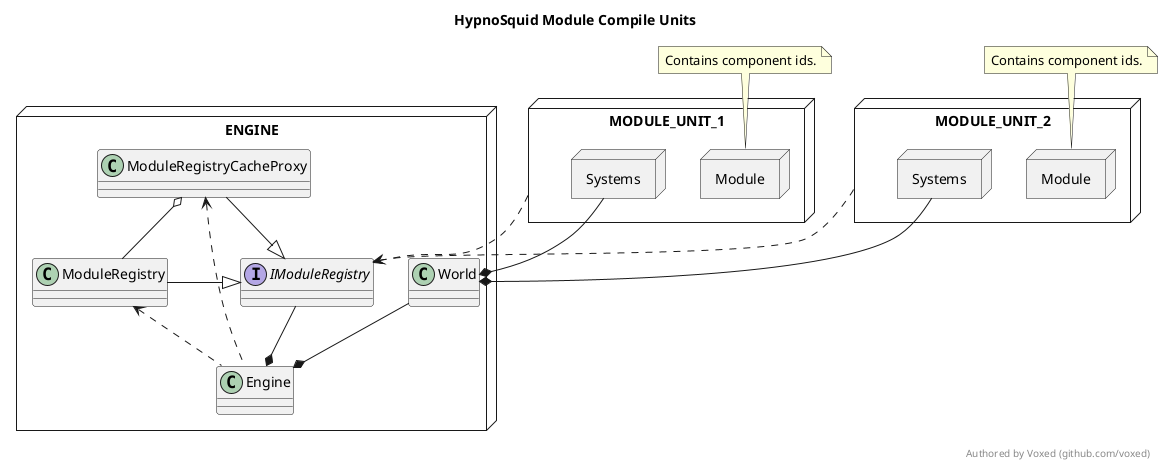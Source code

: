 @startuml

title HypnoSquid Module Compile Units

right footer 
Authored by Voxed (github.com/voxed)
endfooter

node "MODULE_UNIT_1" as mu1 {
    node "Module" as m1 {

    }

    node "Systems" as s1 {

    }

}

node "MODULE_UNIT_2" as mu2 {
    node "Module" as m2 {
        
    }
    
    node "Systems" as s2 {

    }
}

node "ENGINE" {

    class "World" as w {

    }

    class "ModuleRegistry" as mr {

    }

    interface "IModuleRegistry" as mri {

    }

    class "ModuleRegistryCacheProxy" as mrp {

    }

    class "Engine" as e {

    }

}

note top of m1 {
    Contains component ids.
}

note top of m2 {
    Contains component ids.
}


mri --* e
mr <.. e
w --* e
mrp <.. e

mrp -|> mri
mr -|> mri
mrp o-- mr

mu1 ..> mri
mu2 ..> mri

s1 --* w
s2 --* w

@enduml